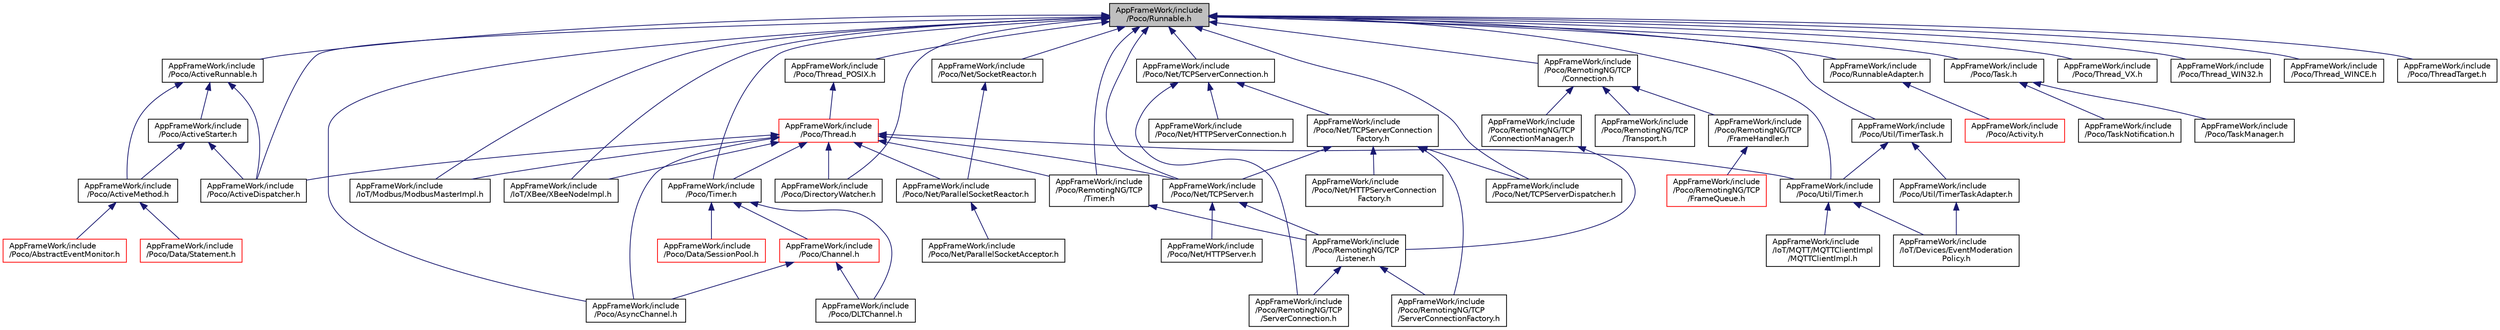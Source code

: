 digraph "AppFrameWork/include/Poco/Runnable.h"
{
 // LATEX_PDF_SIZE
  edge [fontname="Helvetica",fontsize="10",labelfontname="Helvetica",labelfontsize="10"];
  node [fontname="Helvetica",fontsize="10",shape=record];
  Node1 [label="AppFrameWork/include\l/Poco/Runnable.h",height=0.2,width=0.4,color="black", fillcolor="grey75", style="filled", fontcolor="black",tooltip=" "];
  Node1 -> Node2 [dir="back",color="midnightblue",fontsize="10",style="solid",fontname="Helvetica"];
  Node2 [label="AppFrameWork/include\l/IoT/Modbus/ModbusMasterImpl.h",height=0.2,width=0.4,color="black", fillcolor="white", style="filled",URL="$ModbusMasterImpl_8h.html",tooltip=" "];
  Node1 -> Node3 [dir="back",color="midnightblue",fontsize="10",style="solid",fontname="Helvetica"];
  Node3 [label="AppFrameWork/include\l/IoT/XBee/XBeeNodeImpl.h",height=0.2,width=0.4,color="black", fillcolor="white", style="filled",URL="$XBeeNodeImpl_8h.html",tooltip=" "];
  Node1 -> Node4 [dir="back",color="midnightblue",fontsize="10",style="solid",fontname="Helvetica"];
  Node4 [label="AppFrameWork/include\l/Poco/ActiveDispatcher.h",height=0.2,width=0.4,color="black", fillcolor="white", style="filled",URL="$ActiveDispatcher_8h.html",tooltip=" "];
  Node1 -> Node5 [dir="back",color="midnightblue",fontsize="10",style="solid",fontname="Helvetica"];
  Node5 [label="AppFrameWork/include\l/Poco/ActiveRunnable.h",height=0.2,width=0.4,color="black", fillcolor="white", style="filled",URL="$ActiveRunnable_8h.html",tooltip=" "];
  Node5 -> Node4 [dir="back",color="midnightblue",fontsize="10",style="solid",fontname="Helvetica"];
  Node5 -> Node6 [dir="back",color="midnightblue",fontsize="10",style="solid",fontname="Helvetica"];
  Node6 [label="AppFrameWork/include\l/Poco/ActiveMethod.h",height=0.2,width=0.4,color="black", fillcolor="white", style="filled",URL="$ActiveMethod_8h.html",tooltip=" "];
  Node6 -> Node7 [dir="back",color="midnightblue",fontsize="10",style="solid",fontname="Helvetica"];
  Node7 [label="AppFrameWork/include\l/Poco/AbstractEventMonitor.h",height=0.2,width=0.4,color="red", fillcolor="white", style="filled",URL="$AbstractEventMonitor_8h.html",tooltip=" "];
  Node6 -> Node395 [dir="back",color="midnightblue",fontsize="10",style="solid",fontname="Helvetica"];
  Node395 [label="AppFrameWork/include\l/Poco/Data/Statement.h",height=0.2,width=0.4,color="red", fillcolor="white", style="filled",URL="$Statement_8h.html",tooltip=" "];
  Node5 -> Node409 [dir="back",color="midnightblue",fontsize="10",style="solid",fontname="Helvetica"];
  Node409 [label="AppFrameWork/include\l/Poco/ActiveStarter.h",height=0.2,width=0.4,color="black", fillcolor="white", style="filled",URL="$ActiveStarter_8h.html",tooltip=" "];
  Node409 -> Node4 [dir="back",color="midnightblue",fontsize="10",style="solid",fontname="Helvetica"];
  Node409 -> Node6 [dir="back",color="midnightblue",fontsize="10",style="solid",fontname="Helvetica"];
  Node1 -> Node410 [dir="back",color="midnightblue",fontsize="10",style="solid",fontname="Helvetica"];
  Node410 [label="AppFrameWork/include\l/Poco/AsyncChannel.h",height=0.2,width=0.4,color="black", fillcolor="white", style="filled",URL="$AsyncChannel_8h.html",tooltip=" "];
  Node1 -> Node276 [dir="back",color="midnightblue",fontsize="10",style="solid",fontname="Helvetica"];
  Node276 [label="AppFrameWork/include\l/Poco/DirectoryWatcher.h",height=0.2,width=0.4,color="black", fillcolor="white", style="filled",URL="$DirectoryWatcher_8h.html",tooltip=" "];
  Node1 -> Node411 [dir="back",color="midnightblue",fontsize="10",style="solid",fontname="Helvetica"];
  Node411 [label="AppFrameWork/include\l/Poco/Net/SocketReactor.h",height=0.2,width=0.4,color="black", fillcolor="white", style="filled",URL="$SocketReactor_8h.html",tooltip=" "];
  Node411 -> Node296 [dir="back",color="midnightblue",fontsize="10",style="solid",fontname="Helvetica"];
  Node296 [label="AppFrameWork/include\l/Poco/Net/ParallelSocketReactor.h",height=0.2,width=0.4,color="black", fillcolor="white", style="filled",URL="$ParallelSocketReactor_8h.html",tooltip=" "];
  Node296 -> Node295 [dir="back",color="midnightblue",fontsize="10",style="solid",fontname="Helvetica"];
  Node295 [label="AppFrameWork/include\l/Poco/Net/ParallelSocketAcceptor.h",height=0.2,width=0.4,color="black", fillcolor="white", style="filled",URL="$ParallelSocketAcceptor_8h.html",tooltip=" "];
  Node1 -> Node301 [dir="back",color="midnightblue",fontsize="10",style="solid",fontname="Helvetica"];
  Node301 [label="AppFrameWork/include\l/Poco/Net/TCPServer.h",height=0.2,width=0.4,color="black", fillcolor="white", style="filled",URL="$TCPServer_8h.html",tooltip=" "];
  Node301 -> Node302 [dir="back",color="midnightblue",fontsize="10",style="solid",fontname="Helvetica"];
  Node302 [label="AppFrameWork/include\l/Poco/Net/HTTPServer.h",height=0.2,width=0.4,color="black", fillcolor="white", style="filled",URL="$HTTPServer_8h.html",tooltip=" "];
  Node301 -> Node303 [dir="back",color="midnightblue",fontsize="10",style="solid",fontname="Helvetica"];
  Node303 [label="AppFrameWork/include\l/Poco/RemotingNG/TCP\l/Listener.h",height=0.2,width=0.4,color="black", fillcolor="white", style="filled",URL="$TCP_2Listener_8h.html",tooltip=" "];
  Node303 -> Node304 [dir="back",color="midnightblue",fontsize="10",style="solid",fontname="Helvetica"];
  Node304 [label="AppFrameWork/include\l/Poco/RemotingNG/TCP\l/ServerConnection.h",height=0.2,width=0.4,color="black", fillcolor="white", style="filled",URL="$ServerConnection_8h.html",tooltip=" "];
  Node303 -> Node305 [dir="back",color="midnightblue",fontsize="10",style="solid",fontname="Helvetica"];
  Node305 [label="AppFrameWork/include\l/Poco/RemotingNG/TCP\l/ServerConnectionFactory.h",height=0.2,width=0.4,color="black", fillcolor="white", style="filled",URL="$ServerConnectionFactory_8h.html",tooltip=" "];
  Node1 -> Node308 [dir="back",color="midnightblue",fontsize="10",style="solid",fontname="Helvetica"];
  Node308 [label="AppFrameWork/include\l/Poco/Net/TCPServerConnection.h",height=0.2,width=0.4,color="black", fillcolor="white", style="filled",URL="$TCPServerConnection_8h.html",tooltip=" "];
  Node308 -> Node309 [dir="back",color="midnightblue",fontsize="10",style="solid",fontname="Helvetica"];
  Node309 [label="AppFrameWork/include\l/Poco/Net/HTTPServerConnection.h",height=0.2,width=0.4,color="black", fillcolor="white", style="filled",URL="$HTTPServerConnection_8h.html",tooltip=" "];
  Node308 -> Node310 [dir="back",color="midnightblue",fontsize="10",style="solid",fontname="Helvetica"];
  Node310 [label="AppFrameWork/include\l/Poco/Net/TCPServerConnection\lFactory.h",height=0.2,width=0.4,color="black", fillcolor="white", style="filled",URL="$TCPServerConnectionFactory_8h.html",tooltip=" "];
  Node310 -> Node311 [dir="back",color="midnightblue",fontsize="10",style="solid",fontname="Helvetica"];
  Node311 [label="AppFrameWork/include\l/Poco/Net/HTTPServerConnection\lFactory.h",height=0.2,width=0.4,color="black", fillcolor="white", style="filled",URL="$HTTPServerConnectionFactory_8h.html",tooltip=" "];
  Node310 -> Node301 [dir="back",color="midnightblue",fontsize="10",style="solid",fontname="Helvetica"];
  Node310 -> Node312 [dir="back",color="midnightblue",fontsize="10",style="solid",fontname="Helvetica"];
  Node312 [label="AppFrameWork/include\l/Poco/Net/TCPServerDispatcher.h",height=0.2,width=0.4,color="black", fillcolor="white", style="filled",URL="$TCPServerDispatcher_8h.html",tooltip=" "];
  Node310 -> Node305 [dir="back",color="midnightblue",fontsize="10",style="solid",fontname="Helvetica"];
  Node308 -> Node304 [dir="back",color="midnightblue",fontsize="10",style="solid",fontname="Helvetica"];
  Node1 -> Node312 [dir="back",color="midnightblue",fontsize="10",style="solid",fontname="Helvetica"];
  Node1 -> Node314 [dir="back",color="midnightblue",fontsize="10",style="solid",fontname="Helvetica"];
  Node314 [label="AppFrameWork/include\l/Poco/RemotingNG/TCP\l/Connection.h",height=0.2,width=0.4,color="black", fillcolor="white", style="filled",URL="$Connection_8h.html",tooltip=" "];
  Node314 -> Node315 [dir="back",color="midnightblue",fontsize="10",style="solid",fontname="Helvetica"];
  Node315 [label="AppFrameWork/include\l/Poco/RemotingNG/TCP\l/ConnectionManager.h",height=0.2,width=0.4,color="black", fillcolor="white", style="filled",URL="$ConnectionManager_8h.html",tooltip=" "];
  Node315 -> Node303 [dir="back",color="midnightblue",fontsize="10",style="solid",fontname="Helvetica"];
  Node314 -> Node316 [dir="back",color="midnightblue",fontsize="10",style="solid",fontname="Helvetica"];
  Node316 [label="AppFrameWork/include\l/Poco/RemotingNG/TCP\l/FrameHandler.h",height=0.2,width=0.4,color="black", fillcolor="white", style="filled",URL="$FrameHandler_8h.html",tooltip=" "];
  Node316 -> Node317 [dir="back",color="midnightblue",fontsize="10",style="solid",fontname="Helvetica"];
  Node317 [label="AppFrameWork/include\l/Poco/RemotingNG/TCP\l/FrameQueue.h",height=0.2,width=0.4,color="red", fillcolor="white", style="filled",URL="$FrameQueue_8h.html",tooltip=" "];
  Node314 -> Node320 [dir="back",color="midnightblue",fontsize="10",style="solid",fontname="Helvetica"];
  Node320 [label="AppFrameWork/include\l/Poco/RemotingNG/TCP\l/Transport.h",height=0.2,width=0.4,color="black", fillcolor="white", style="filled",URL="$TCP_2Transport_8h.html",tooltip=" "];
  Node1 -> Node412 [dir="back",color="midnightblue",fontsize="10",style="solid",fontname="Helvetica"];
  Node412 [label="AppFrameWork/include\l/Poco/RemotingNG/TCP\l/Timer.h",height=0.2,width=0.4,color="black", fillcolor="white", style="filled",URL="$RemotingNG_2TCP_2Timer_8h.html",tooltip=" "];
  Node412 -> Node303 [dir="back",color="midnightblue",fontsize="10",style="solid",fontname="Helvetica"];
  Node1 -> Node413 [dir="back",color="midnightblue",fontsize="10",style="solid",fontname="Helvetica"];
  Node413 [label="AppFrameWork/include\l/Poco/RunnableAdapter.h",height=0.2,width=0.4,color="black", fillcolor="white", style="filled",URL="$RunnableAdapter_8h.html",tooltip=" "];
  Node413 -> Node414 [dir="back",color="midnightblue",fontsize="10",style="solid",fontname="Helvetica"];
  Node414 [label="AppFrameWork/include\l/Poco/Activity.h",height=0.2,width=0.4,color="red", fillcolor="white", style="filled",URL="$Activity_8h.html",tooltip=" "];
  Node1 -> Node415 [dir="back",color="midnightblue",fontsize="10",style="solid",fontname="Helvetica"];
  Node415 [label="AppFrameWork/include\l/Poco/Task.h",height=0.2,width=0.4,color="black", fillcolor="white", style="filled",URL="$Task_8h.html",tooltip=" "];
  Node415 -> Node416 [dir="back",color="midnightblue",fontsize="10",style="solid",fontname="Helvetica"];
  Node416 [label="AppFrameWork/include\l/Poco/TaskManager.h",height=0.2,width=0.4,color="black", fillcolor="white", style="filled",URL="$TaskManager_8h.html",tooltip=" "];
  Node415 -> Node417 [dir="back",color="midnightblue",fontsize="10",style="solid",fontname="Helvetica"];
  Node417 [label="AppFrameWork/include\l/Poco/TaskNotification.h",height=0.2,width=0.4,color="black", fillcolor="white", style="filled",URL="$TaskNotification_8h.html",tooltip=" "];
  Node1 -> Node418 [dir="back",color="midnightblue",fontsize="10",style="solid",fontname="Helvetica"];
  Node418 [label="AppFrameWork/include\l/Poco/Thread_POSIX.h",height=0.2,width=0.4,color="black", fillcolor="white", style="filled",URL="$Thread__POSIX_8h.html",tooltip=" "];
  Node418 -> Node419 [dir="back",color="midnightblue",fontsize="10",style="solid",fontname="Helvetica"];
  Node419 [label="AppFrameWork/include\l/Poco/Thread.h",height=0.2,width=0.4,color="red", fillcolor="white", style="filled",URL="$Thread_8h.html",tooltip=" "];
  Node419 -> Node2 [dir="back",color="midnightblue",fontsize="10",style="solid",fontname="Helvetica"];
  Node419 -> Node3 [dir="back",color="midnightblue",fontsize="10",style="solid",fontname="Helvetica"];
  Node419 -> Node4 [dir="back",color="midnightblue",fontsize="10",style="solid",fontname="Helvetica"];
  Node419 -> Node410 [dir="back",color="midnightblue",fontsize="10",style="solid",fontname="Helvetica"];
  Node419 -> Node276 [dir="back",color="midnightblue",fontsize="10",style="solid",fontname="Helvetica"];
  Node419 -> Node296 [dir="back",color="midnightblue",fontsize="10",style="solid",fontname="Helvetica"];
  Node419 -> Node301 [dir="back",color="midnightblue",fontsize="10",style="solid",fontname="Helvetica"];
  Node419 -> Node412 [dir="back",color="midnightblue",fontsize="10",style="solid",fontname="Helvetica"];
  Node419 -> Node424 [dir="back",color="midnightblue",fontsize="10",style="solid",fontname="Helvetica"];
  Node424 [label="AppFrameWork/include\l/Poco/Timer.h",height=0.2,width=0.4,color="black", fillcolor="white", style="filled",URL="$Timer_8h.html",tooltip=" "];
  Node424 -> Node425 [dir="back",color="midnightblue",fontsize="10",style="solid",fontname="Helvetica"];
  Node425 [label="AppFrameWork/include\l/Poco/Channel.h",height=0.2,width=0.4,color="red", fillcolor="white", style="filled",URL="$Channel_8h.html",tooltip=" "];
  Node425 -> Node410 [dir="back",color="midnightblue",fontsize="10",style="solid",fontname="Helvetica"];
  Node425 -> Node427 [dir="back",color="midnightblue",fontsize="10",style="solid",fontname="Helvetica"];
  Node427 [label="AppFrameWork/include\l/Poco/DLTChannel.h",height=0.2,width=0.4,color="black", fillcolor="white", style="filled",URL="$DLTChannel_8h.html",tooltip=" "];
  Node424 -> Node401 [dir="back",color="midnightblue",fontsize="10",style="solid",fontname="Helvetica"];
  Node401 [label="AppFrameWork/include\l/Poco/Data/SessionPool.h",height=0.2,width=0.4,color="red", fillcolor="white", style="filled",URL="$SessionPool_8h.html",tooltip=" "];
  Node424 -> Node427 [dir="back",color="midnightblue",fontsize="10",style="solid",fontname="Helvetica"];
  Node419 -> Node447 [dir="back",color="midnightblue",fontsize="10",style="solid",fontname="Helvetica"];
  Node447 [label="AppFrameWork/include\l/Poco/Util/Timer.h",height=0.2,width=0.4,color="black", fillcolor="white", style="filled",URL="$Util_2Timer_8h.html",tooltip=" "];
  Node447 -> Node49 [dir="back",color="midnightblue",fontsize="10",style="solid",fontname="Helvetica"];
  Node49 [label="AppFrameWork/include\l/IoT/Devices/EventModeration\lPolicy.h",height=0.2,width=0.4,color="black", fillcolor="white", style="filled",URL="$EventModerationPolicy_8h.html",tooltip=" "];
  Node447 -> Node207 [dir="back",color="midnightblue",fontsize="10",style="solid",fontname="Helvetica"];
  Node207 [label="AppFrameWork/include\l/IoT/MQTT/MQTTClientImpl\l/MQTTClientImpl.h",height=0.2,width=0.4,color="black", fillcolor="white", style="filled",URL="$MQTTClientImpl_8h.html",tooltip=" "];
  Node1 -> Node448 [dir="back",color="midnightblue",fontsize="10",style="solid",fontname="Helvetica"];
  Node448 [label="AppFrameWork/include\l/Poco/Thread_VX.h",height=0.2,width=0.4,color="black", fillcolor="white", style="filled",URL="$Thread__VX_8h.html",tooltip=" "];
  Node1 -> Node449 [dir="back",color="midnightblue",fontsize="10",style="solid",fontname="Helvetica"];
  Node449 [label="AppFrameWork/include\l/Poco/Thread_WIN32.h",height=0.2,width=0.4,color="black", fillcolor="white", style="filled",URL="$Thread__WIN32_8h.html",tooltip=" "];
  Node1 -> Node450 [dir="back",color="midnightblue",fontsize="10",style="solid",fontname="Helvetica"];
  Node450 [label="AppFrameWork/include\l/Poco/Thread_WINCE.h",height=0.2,width=0.4,color="black", fillcolor="white", style="filled",URL="$Thread__WINCE_8h.html",tooltip=" "];
  Node1 -> Node451 [dir="back",color="midnightblue",fontsize="10",style="solid",fontname="Helvetica"];
  Node451 [label="AppFrameWork/include\l/Poco/ThreadTarget.h",height=0.2,width=0.4,color="black", fillcolor="white", style="filled",URL="$ThreadTarget_8h.html",tooltip=" "];
  Node1 -> Node424 [dir="back",color="midnightblue",fontsize="10",style="solid",fontname="Helvetica"];
  Node1 -> Node447 [dir="back",color="midnightblue",fontsize="10",style="solid",fontname="Helvetica"];
  Node1 -> Node452 [dir="back",color="midnightblue",fontsize="10",style="solid",fontname="Helvetica"];
  Node452 [label="AppFrameWork/include\l/Poco/Util/TimerTask.h",height=0.2,width=0.4,color="black", fillcolor="white", style="filled",URL="$TimerTask_8h.html",tooltip=" "];
  Node452 -> Node447 [dir="back",color="midnightblue",fontsize="10",style="solid",fontname="Helvetica"];
  Node452 -> Node453 [dir="back",color="midnightblue",fontsize="10",style="solid",fontname="Helvetica"];
  Node453 [label="AppFrameWork/include\l/Poco/Util/TimerTaskAdapter.h",height=0.2,width=0.4,color="black", fillcolor="white", style="filled",URL="$TimerTaskAdapter_8h.html",tooltip=" "];
  Node453 -> Node49 [dir="back",color="midnightblue",fontsize="10",style="solid",fontname="Helvetica"];
}
